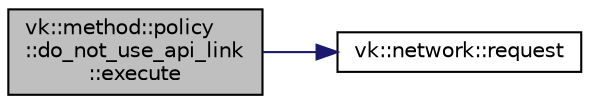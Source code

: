 digraph "vk::method::policy::do_not_use_api_link::execute"
{
 // LATEX_PDF_SIZE
  edge [fontname="Helvetica",fontsize="10",labelfontname="Helvetica",labelfontsize="10"];
  node [fontname="Helvetica",fontsize="10",shape=record];
  rankdir="LR";
  Node1 [label="vk::method::policy\l::do_not_use_api_link\l::execute",height=0.2,width=0.4,color="black", fillcolor="grey75", style="filled", fontcolor="black",tooltip=" "];
  Node1 -> Node2 [color="midnightblue",fontsize="10",style="solid",fontname="Helvetica"];
  Node2 [label="vk::network::request",height=0.2,width=0.4,color="black", fillcolor="white", style="filled",URL="$namespacevk_1_1network.html#adee4ff08ecd6d078194cc61e8b48b102",tooltip=" "];
}
